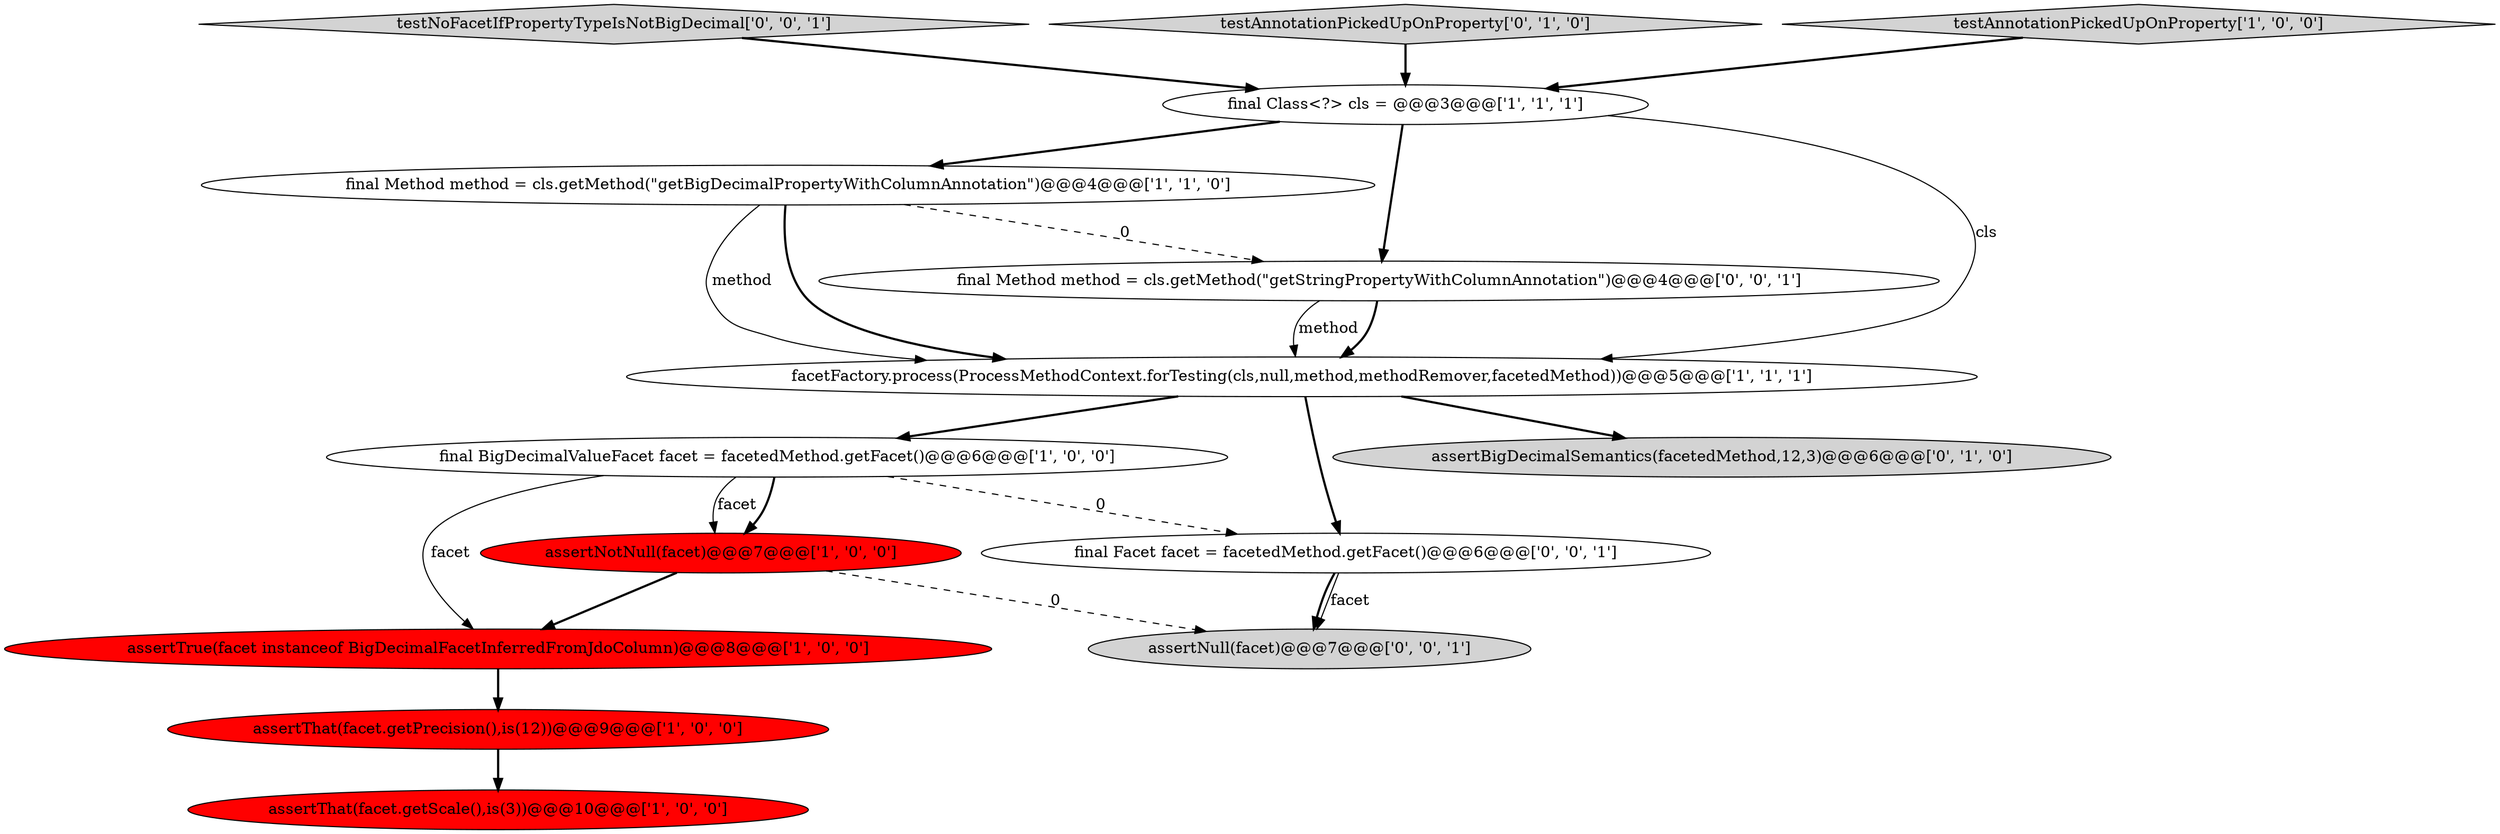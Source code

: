 digraph {
7 [style = filled, label = "final Method method = cls.getMethod(\"getBigDecimalPropertyWithColumnAnnotation\")@@@4@@@['1', '1', '0']", fillcolor = white, shape = ellipse image = "AAA0AAABBB1BBB"];
11 [style = filled, label = "testNoFacetIfPropertyTypeIsNotBigDecimal['0', '0', '1']", fillcolor = lightgray, shape = diamond image = "AAA0AAABBB3BBB"];
9 [style = filled, label = "testAnnotationPickedUpOnProperty['0', '1', '0']", fillcolor = lightgray, shape = diamond image = "AAA0AAABBB2BBB"];
13 [style = filled, label = "final Facet facet = facetedMethod.getFacet()@@@6@@@['0', '0', '1']", fillcolor = white, shape = ellipse image = "AAA0AAABBB3BBB"];
2 [style = filled, label = "testAnnotationPickedUpOnProperty['1', '0', '0']", fillcolor = lightgray, shape = diamond image = "AAA0AAABBB1BBB"];
4 [style = filled, label = "final BigDecimalValueFacet facet = facetedMethod.getFacet()@@@6@@@['1', '0', '0']", fillcolor = white, shape = ellipse image = "AAA0AAABBB1BBB"];
1 [style = filled, label = "assertTrue(facet instanceof BigDecimalFacetInferredFromJdoColumn)@@@8@@@['1', '0', '0']", fillcolor = red, shape = ellipse image = "AAA1AAABBB1BBB"];
3 [style = filled, label = "final Class<?> cls = @@@3@@@['1', '1', '1']", fillcolor = white, shape = ellipse image = "AAA0AAABBB1BBB"];
5 [style = filled, label = "facetFactory.process(ProcessMethodContext.forTesting(cls,null,method,methodRemover,facetedMethod))@@@5@@@['1', '1', '1']", fillcolor = white, shape = ellipse image = "AAA0AAABBB1BBB"];
6 [style = filled, label = "assertThat(facet.getPrecision(),is(12))@@@9@@@['1', '0', '0']", fillcolor = red, shape = ellipse image = "AAA1AAABBB1BBB"];
14 [style = filled, label = "assertNull(facet)@@@7@@@['0', '0', '1']", fillcolor = lightgray, shape = ellipse image = "AAA0AAABBB3BBB"];
0 [style = filled, label = "assertNotNull(facet)@@@7@@@['1', '0', '0']", fillcolor = red, shape = ellipse image = "AAA1AAABBB1BBB"];
10 [style = filled, label = "assertBigDecimalSemantics(facetedMethod,12,3)@@@6@@@['0', '1', '0']", fillcolor = lightgray, shape = ellipse image = "AAA0AAABBB2BBB"];
8 [style = filled, label = "assertThat(facet.getScale(),is(3))@@@10@@@['1', '0', '0']", fillcolor = red, shape = ellipse image = "AAA1AAABBB1BBB"];
12 [style = filled, label = "final Method method = cls.getMethod(\"getStringPropertyWithColumnAnnotation\")@@@4@@@['0', '0', '1']", fillcolor = white, shape = ellipse image = "AAA0AAABBB3BBB"];
5->10 [style = bold, label=""];
12->5 [style = bold, label=""];
7->5 [style = solid, label="method"];
2->3 [style = bold, label=""];
13->14 [style = solid, label="facet"];
3->5 [style = solid, label="cls"];
4->1 [style = solid, label="facet"];
3->12 [style = bold, label=""];
4->0 [style = bold, label=""];
0->14 [style = dashed, label="0"];
7->5 [style = bold, label=""];
1->6 [style = bold, label=""];
3->7 [style = bold, label=""];
11->3 [style = bold, label=""];
0->1 [style = bold, label=""];
5->13 [style = bold, label=""];
4->0 [style = solid, label="facet"];
5->4 [style = bold, label=""];
6->8 [style = bold, label=""];
12->5 [style = solid, label="method"];
7->12 [style = dashed, label="0"];
9->3 [style = bold, label=""];
4->13 [style = dashed, label="0"];
13->14 [style = bold, label=""];
}
